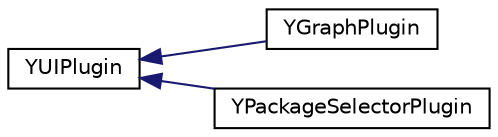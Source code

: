 digraph "Graphical Class Hierarchy"
{
 // LATEX_PDF_SIZE
  edge [fontname="Helvetica",fontsize="10",labelfontname="Helvetica",labelfontsize="10"];
  node [fontname="Helvetica",fontsize="10",shape=record];
  rankdir="LR";
  Node0 [label="YUIPlugin",height=0.2,width=0.4,color="black", fillcolor="white", style="filled",URL="$classYUIPlugin.html",tooltip=" "];
  Node0 -> Node1 [dir="back",color="midnightblue",fontsize="10",style="solid",fontname="Helvetica"];
  Node1 [label="YGraphPlugin",height=0.2,width=0.4,color="black", fillcolor="white", style="filled",URL="$classYGraphPlugin.html",tooltip=" "];
  Node0 -> Node2 [dir="back",color="midnightblue",fontsize="10",style="solid",fontname="Helvetica"];
  Node2 [label="YPackageSelectorPlugin",height=0.2,width=0.4,color="black", fillcolor="white", style="filled",URL="$classYPackageSelectorPlugin.html",tooltip=" "];
}
